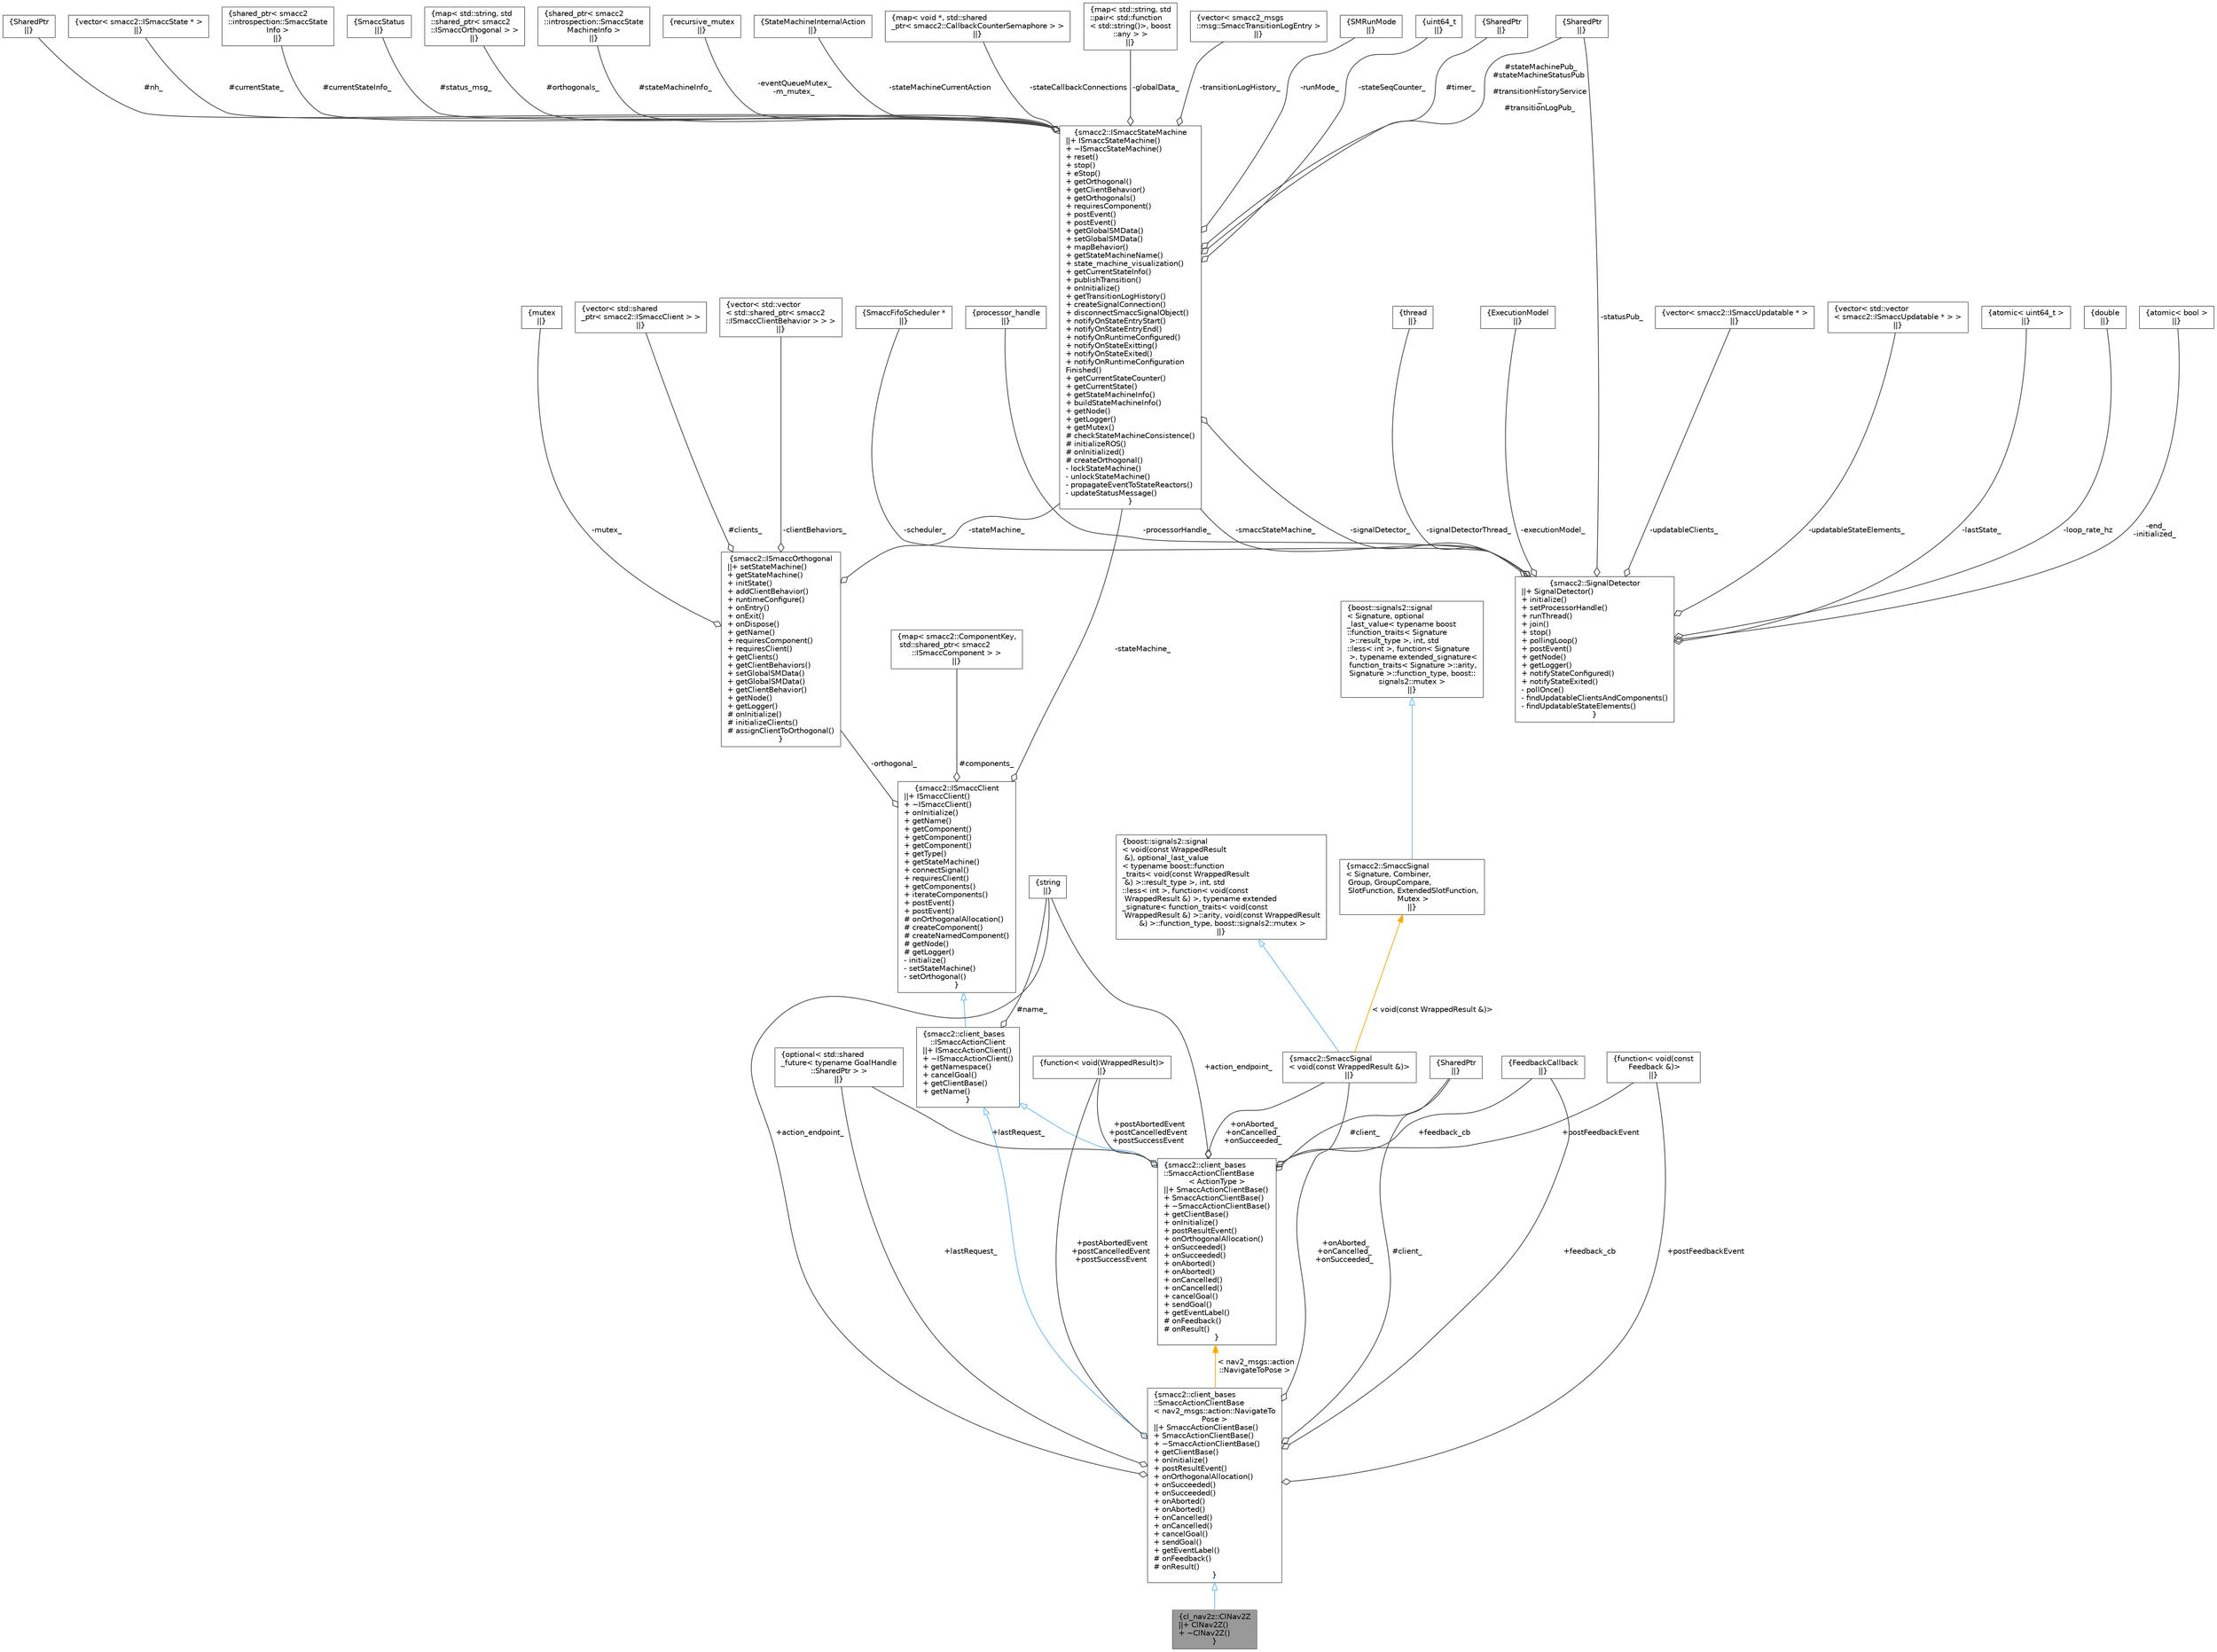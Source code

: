 digraph "cl_nav2z::ClNav2Z"
{
 // LATEX_PDF_SIZE
  bgcolor="transparent";
  edge [fontname=Helvetica,fontsize=10,labelfontname=Helvetica,labelfontsize=10];
  node [fontname=Helvetica,fontsize=10,shape=box,height=0.2,width=0.4];
  Node1 [label="{cl_nav2z::ClNav2Z\n||+ ClNav2Z()\l+ ~ClNav2Z()\l}",height=0.2,width=0.4,color="gray40", fillcolor="grey60", style="filled", fontcolor="black",tooltip=" "];
  Node2 -> Node1 [dir="back",color="steelblue1",style="solid",arrowtail="onormal"];
  Node2 [label="{smacc2::client_bases\l::SmaccActionClientBase\l\< nav2_msgs::action::NavigateTo\lPose \>\n||+ SmaccActionClientBase()\l+ SmaccActionClientBase()\l+ ~SmaccActionClientBase()\l+ getClientBase()\l+ onInitialize()\l+ postResultEvent()\l+ onOrthogonalAllocation()\l+ onSucceeded()\l+ onSucceeded()\l+ onAborted()\l+ onAborted()\l+ onCancelled()\l+ onCancelled()\l+ cancelGoal()\l+ sendGoal()\l+ getEventLabel()\l# onFeedback()\l# onResult()\l}",height=0.2,width=0.4,color="gray40", fillcolor="white", style="filled",URL="$classsmacc2_1_1client__bases_1_1SmaccActionClientBase.html",tooltip=" "];
  Node3 -> Node2 [dir="back",color="steelblue1",style="solid",arrowtail="onormal"];
  Node3 [label="{smacc2::client_bases\l::ISmaccActionClient\n||+ ISmaccActionClient()\l+ ~ISmaccActionClient()\l+ getNamespace()\l+ cancelGoal()\l+ getClientBase()\l+ getName()\l}",height=0.2,width=0.4,color="gray40", fillcolor="white", style="filled",URL="$classsmacc2_1_1client__bases_1_1ISmaccActionClient.html",tooltip=" "];
  Node4 -> Node3 [dir="back",color="steelblue1",style="solid",arrowtail="onormal"];
  Node4 [label="{smacc2::ISmaccClient\n||+ ISmaccClient()\l+ ~ISmaccClient()\l+ onInitialize()\l+ getName()\l+ getComponent()\l+ getComponent()\l+ getComponent()\l+ getType()\l+ getStateMachine()\l+ connectSignal()\l+ requiresClient()\l+ getComponents()\l+ iterateComponents()\l+ postEvent()\l+ postEvent()\l# onOrthogonalAllocation()\l# createComponent()\l# createNamedComponent()\l# getNode()\l# getLogger()\l- initialize()\l- setStateMachine()\l- setOrthogonal()\l}",height=0.2,width=0.4,color="gray40", fillcolor="white", style="filled",URL="$classsmacc2_1_1ISmaccClient.html",tooltip=" "];
  Node5 -> Node4 [color="grey25",style="solid",label=" #components_" ,arrowhead="odiamond"];
  Node5 [label="{map\< smacc2::ComponentKey,\l std::shared_ptr\< smacc2\l::ISmaccComponent \> \>\n||}",height=0.2,width=0.4,color="gray40", fillcolor="white", style="filled",tooltip=" "];
  Node6 -> Node4 [color="grey25",style="solid",label=" -stateMachine_" ,arrowhead="odiamond"];
  Node6 [label="{smacc2::ISmaccStateMachine\n||+ ISmaccStateMachine()\l+ ~ISmaccStateMachine()\l+ reset()\l+ stop()\l+ eStop()\l+ getOrthogonal()\l+ getClientBehavior()\l+ getOrthogonals()\l+ requiresComponent()\l+ postEvent()\l+ postEvent()\l+ getGlobalSMData()\l+ setGlobalSMData()\l+ mapBehavior()\l+ getStateMachineName()\l+ state_machine_visualization()\l+ getCurrentStateInfo()\l+ publishTransition()\l+ onInitialize()\l+ getTransitionLogHistory()\l+ createSignalConnection()\l+ disconnectSmaccSignalObject()\l+ notifyOnStateEntryStart()\l+ notifyOnStateEntryEnd()\l+ notifyOnRuntimeConfigured()\l+ notifyOnStateExitting()\l+ notifyOnStateExited()\l+ notifyOnRuntimeConfiguration\lFinished()\l+ getCurrentStateCounter()\l+ getCurrentState()\l+ getStateMachineInfo()\l+ buildStateMachineInfo()\l+ getNode()\l+ getLogger()\l+ getMutex()\l# checkStateMachineConsistence()\l# initializeROS()\l# onInitialized()\l# createOrthogonal()\l- lockStateMachine()\l- unlockStateMachine()\l- propagateEventToStateReactors()\l- updateStatusMessage()\l}",height=0.2,width=0.4,color="gray40", fillcolor="white", style="filled",URL="$classsmacc2_1_1ISmaccStateMachine.html",tooltip=" "];
  Node7 -> Node6 [color="grey25",style="solid",label=" #nh_" ,arrowhead="odiamond"];
  Node7 [label="{SharedPtr\n||}",height=0.2,width=0.4,color="gray40", fillcolor="white", style="filled",tooltip=" "];
  Node8 -> Node6 [color="grey25",style="solid",label=" #timer_" ,arrowhead="odiamond"];
  Node8 [label="{SharedPtr\n||}",height=0.2,width=0.4,color="gray40", fillcolor="white", style="filled",tooltip=" "];
  Node9 -> Node6 [color="grey25",style="solid",label=" #stateMachinePub_\n#stateMachineStatusPub\l_\n#transitionHistoryService\l_\n#transitionLogPub_" ,arrowhead="odiamond"];
  Node9 [label="{SharedPtr\n||}",height=0.2,width=0.4,color="gray40", fillcolor="white", style="filled",tooltip=" "];
  Node10 -> Node6 [color="grey25",style="solid",label=" #currentState_" ,arrowhead="odiamond"];
  Node10 [label="{vector\< smacc2::ISmaccState * \>\n||}",height=0.2,width=0.4,color="gray40", fillcolor="white", style="filled",tooltip=" "];
  Node11 -> Node6 [color="grey25",style="solid",label=" #currentStateInfo_" ,arrowhead="odiamond"];
  Node11 [label="{shared_ptr\< smacc2\l::introspection::SmaccState\lInfo \>\n||}",height=0.2,width=0.4,color="gray40", fillcolor="white", style="filled",tooltip=" "];
  Node12 -> Node6 [color="grey25",style="solid",label=" #status_msg_" ,arrowhead="odiamond"];
  Node12 [label="{SmaccStatus\n||}",height=0.2,width=0.4,color="gray40", fillcolor="white", style="filled",tooltip=" "];
  Node13 -> Node6 [color="grey25",style="solid",label=" #orthogonals_" ,arrowhead="odiamond"];
  Node13 [label="{map\< std::string, std\l::shared_ptr\< smacc2\l::ISmaccOrthogonal \> \>\n||}",height=0.2,width=0.4,color="gray40", fillcolor="white", style="filled",tooltip=" "];
  Node14 -> Node6 [color="grey25",style="solid",label=" #stateMachineInfo_" ,arrowhead="odiamond"];
  Node14 [label="{shared_ptr\< smacc2\l::introspection::SmaccState\lMachineInfo \>\n||}",height=0.2,width=0.4,color="gray40", fillcolor="white", style="filled",tooltip=" "];
  Node15 -> Node6 [color="grey25",style="solid",label=" -eventQueueMutex_\n-m_mutex_" ,arrowhead="odiamond"];
  Node15 [label="{recursive_mutex\n||}",height=0.2,width=0.4,color="gray40", fillcolor="white", style="filled",tooltip=" "];
  Node16 -> Node6 [color="grey25",style="solid",label=" -stateMachineCurrentAction" ,arrowhead="odiamond"];
  Node16 [label="{StateMachineInternalAction\n||}",height=0.2,width=0.4,color="gray40", fillcolor="white", style="filled",tooltip=" "];
  Node17 -> Node6 [color="grey25",style="solid",label=" -stateCallbackConnections" ,arrowhead="odiamond"];
  Node17 [label="{map\< void *, std::shared\l_ptr\< smacc2::CallbackCounterSemaphore \> \>\n||}",height=0.2,width=0.4,color="gray40", fillcolor="white", style="filled",tooltip=" "];
  Node18 -> Node6 [color="grey25",style="solid",label=" -globalData_" ,arrowhead="odiamond"];
  Node18 [label="{map\< std::string, std\l::pair\< std::function\l\< std::string()\>, boost\l::any \> \>\n||}",height=0.2,width=0.4,color="gray40", fillcolor="white", style="filled",tooltip=" "];
  Node19 -> Node6 [color="grey25",style="solid",label=" -transitionLogHistory_" ,arrowhead="odiamond"];
  Node19 [label="{vector\< smacc2_msgs\l::msg::SmaccTransitionLogEntry \>\n||}",height=0.2,width=0.4,color="gray40", fillcolor="white", style="filled",tooltip=" "];
  Node20 -> Node6 [color="grey25",style="solid",label=" -runMode_" ,arrowhead="odiamond"];
  Node20 [label="{SMRunMode\n||}",height=0.2,width=0.4,color="gray40", fillcolor="white", style="filled",tooltip=" "];
  Node21 -> Node6 [color="grey25",style="solid",label=" -signalDetector_" ,arrowhead="odiamond"];
  Node21 [label="{smacc2::SignalDetector\n||+ SignalDetector()\l+ initialize()\l+ setProcessorHandle()\l+ runThread()\l+ join()\l+ stop()\l+ pollingLoop()\l+ postEvent()\l+ getNode()\l+ getLogger()\l+ notifyStateConfigured()\l+ notifyStateExited()\l- pollOnce()\l- findUpdatableClientsAndComponents()\l- findUpdatableStateElements()\l}",height=0.2,width=0.4,color="gray40", fillcolor="white", style="filled",URL="$classsmacc2_1_1SignalDetector.html",tooltip=" "];
  Node6 -> Node21 [color="grey25",style="solid",label=" -smaccStateMachine_" ,arrowhead="odiamond"];
  Node22 -> Node21 [color="grey25",style="solid",label=" -updatableClients_" ,arrowhead="odiamond"];
  Node22 [label="{vector\< smacc2::ISmaccUpdatable * \>\n||}",height=0.2,width=0.4,color="gray40", fillcolor="white", style="filled",tooltip=" "];
  Node23 -> Node21 [color="grey25",style="solid",label=" -updatableStateElements_" ,arrowhead="odiamond"];
  Node23 [label="{vector\< std::vector\l\< smacc2::ISmaccUpdatable * \> \>\n||}",height=0.2,width=0.4,color="gray40", fillcolor="white", style="filled",tooltip=" "];
  Node24 -> Node21 [color="grey25",style="solid",label=" -lastState_" ,arrowhead="odiamond"];
  Node24 [label="{atomic\< uint64_t \>\n||}",height=0.2,width=0.4,color="gray40", fillcolor="white", style="filled",tooltip=" "];
  Node25 -> Node21 [color="grey25",style="solid",label=" -loop_rate_hz" ,arrowhead="odiamond"];
  Node25 [label="{double\n||}",height=0.2,width=0.4,color="gray40", fillcolor="white", style="filled",tooltip=" "];
  Node26 -> Node21 [color="grey25",style="solid",label=" -end_\n-initialized_" ,arrowhead="odiamond"];
  Node26 [label="{atomic\< bool \>\n||}",height=0.2,width=0.4,color="gray40", fillcolor="white", style="filled",tooltip=" "];
  Node9 -> Node21 [color="grey25",style="solid",label=" -statusPub_" ,arrowhead="odiamond"];
  Node27 -> Node21 [color="grey25",style="solid",label=" -scheduler_" ,arrowhead="odiamond"];
  Node27 [label="{SmaccFifoScheduler *\n||}",height=0.2,width=0.4,color="gray40", fillcolor="white", style="filled",tooltip=" "];
  Node28 -> Node21 [color="grey25",style="solid",label=" -processorHandle_" ,arrowhead="odiamond"];
  Node28 [label="{processor_handle\n||}",height=0.2,width=0.4,color="gray40", fillcolor="white", style="filled",tooltip=" "];
  Node29 -> Node21 [color="grey25",style="solid",label=" -signalDetectorThread_" ,arrowhead="odiamond"];
  Node29 [label="{thread\n||}",height=0.2,width=0.4,color="gray40", fillcolor="white", style="filled",tooltip=" "];
  Node30 -> Node21 [color="grey25",style="solid",label=" -executionModel_" ,arrowhead="odiamond"];
  Node30 [label="{ExecutionModel\n||}",height=0.2,width=0.4,color="gray40", fillcolor="white", style="filled",tooltip=" "];
  Node31 -> Node6 [color="grey25",style="solid",label=" -stateSeqCounter_" ,arrowhead="odiamond"];
  Node31 [label="{uint64_t\n||}",height=0.2,width=0.4,color="gray40", fillcolor="white", style="filled",tooltip=" "];
  Node32 -> Node4 [color="grey25",style="solid",label=" -orthogonal_" ,arrowhead="odiamond"];
  Node32 [label="{smacc2::ISmaccOrthogonal\n||+ setStateMachine()\l+ getStateMachine()\l+ initState()\l+ addClientBehavior()\l+ runtimeConfigure()\l+ onEntry()\l+ onExit()\l+ onDispose()\l+ getName()\l+ requiresComponent()\l+ requiresClient()\l+ getClients()\l+ getClientBehaviors()\l+ setGlobalSMData()\l+ getGlobalSMData()\l+ getClientBehavior()\l+ getNode()\l+ getLogger()\l# onInitialize()\l# initializeClients()\l# assignClientToOrthogonal()\l}",height=0.2,width=0.4,color="gray40", fillcolor="white", style="filled",URL="$classsmacc2_1_1ISmaccOrthogonal.html",tooltip=" "];
  Node33 -> Node32 [color="grey25",style="solid",label=" #clients_" ,arrowhead="odiamond"];
  Node33 [label="{vector\< std::shared\l_ptr\< smacc2::ISmaccClient \> \>\n||}",height=0.2,width=0.4,color="gray40", fillcolor="white", style="filled",tooltip=" "];
  Node6 -> Node32 [color="grey25",style="solid",label=" -stateMachine_" ,arrowhead="odiamond"];
  Node34 -> Node32 [color="grey25",style="solid",label=" -clientBehaviors_" ,arrowhead="odiamond"];
  Node34 [label="{vector\< std::vector\l\< std::shared_ptr\< smacc2\l::ISmaccClientBehavior \> \> \>\n||}",height=0.2,width=0.4,color="gray40", fillcolor="white", style="filled",tooltip=" "];
  Node35 -> Node32 [color="grey25",style="solid",label=" -mutex_" ,arrowhead="odiamond"];
  Node35 [label="{mutex\n||}",height=0.2,width=0.4,color="gray40", fillcolor="white", style="filled",tooltip=" "];
  Node36 -> Node3 [color="grey25",style="solid",label=" #name_" ,arrowhead="odiamond"];
  Node36 [label="{string\n||}",height=0.2,width=0.4,color="gray40", fillcolor="white", style="filled",tooltip=" "];
  Node36 -> Node2 [color="grey25",style="solid",label=" +action_endpoint_" ,arrowhead="odiamond"];
  Node37 -> Node2 [color="grey25",style="solid",label=" +lastRequest_" ,arrowhead="odiamond"];
  Node37 [label="{optional\< std::shared\l_future\< typename GoalHandle\l::SharedPtr \> \>\n||}",height=0.2,width=0.4,color="gray40", fillcolor="white", style="filled",tooltip=" "];
  Node38 -> Node2 [color="grey25",style="solid",label=" +onAborted_\n+onCancelled_\n+onSucceeded_" ,arrowhead="odiamond"];
  Node38 [label="{smacc2::SmaccSignal\l\< void(const WrappedResult &)\>\n||}",height=0.2,width=0.4,color="gray40", fillcolor="white", style="filled",URL="$classsmacc2_1_1SmaccSignal.html",tooltip=" "];
  Node39 -> Node38 [dir="back",color="steelblue1",style="solid",arrowtail="onormal"];
  Node39 [label="{boost::signals2::signal\l\< void(const WrappedResult\l &), optional_last_value\l\< typename boost::function\l_traits\< void(const WrappedResult\l &) \>::result_type \>, int, std\l::less\< int \>, function\< void(const\l WrappedResult &) \>, typename extended\l_signature\< function_traits\< void(const\l WrappedResult &) \>::arity, void(const WrappedResult\l &) \>::function_type, boost::signals2::mutex \>\n||}",height=0.2,width=0.4,color="gray40", fillcolor="white", style="filled",tooltip=" "];
  Node40 -> Node38 [dir="back",color="orange",style="solid",label=" \< void(const WrappedResult &)\>" ];
  Node40 [label="{smacc2::SmaccSignal\l\< Signature, Combiner,\l Group, GroupCompare,\l SlotFunction, ExtendedSlotFunction,\l Mutex \>\n||}",height=0.2,width=0.4,color="gray40", fillcolor="white", style="filled",URL="$classsmacc2_1_1SmaccSignal.html",tooltip=" "];
  Node41 -> Node40 [dir="back",color="steelblue1",style="solid",arrowtail="onormal"];
  Node41 [label="{boost::signals2::signal\l\< Signature, optional\l_last_value\< typename boost\l::function_traits\< Signature\l \>::result_type \>, int, std\l::less\< int \>, function\< Signature\l \>, typename extended_signature\<\l function_traits\< Signature \>::arity,\l Signature \>::function_type, boost::\lsignals2::mutex \>\n||}",height=0.2,width=0.4,color="gray40", fillcolor="white", style="filled",tooltip=" "];
  Node42 -> Node2 [color="grey25",style="solid",label=" +postAbortedEvent\n+postCancelledEvent\n+postSuccessEvent" ,arrowhead="odiamond"];
  Node42 [label="{function\< void(WrappedResult)\>\n||}",height=0.2,width=0.4,color="gray40", fillcolor="white", style="filled",tooltip=" "];
  Node43 -> Node2 [color="grey25",style="solid",label=" +postFeedbackEvent" ,arrowhead="odiamond"];
  Node43 [label="{function\< void(const\l Feedback &)\>\n||}",height=0.2,width=0.4,color="gray40", fillcolor="white", style="filled",tooltip=" "];
  Node44 -> Node2 [color="grey25",style="solid",label=" +feedback_cb" ,arrowhead="odiamond"];
  Node44 [label="{FeedbackCallback\n||}",height=0.2,width=0.4,color="gray40", fillcolor="white", style="filled",tooltip=" "];
  Node45 -> Node2 [color="grey25",style="solid",label=" #client_" ,arrowhead="odiamond"];
  Node45 [label="{SharedPtr\n||}",height=0.2,width=0.4,color="gray40", fillcolor="white", style="filled",tooltip=" "];
  Node46 -> Node2 [dir="back",color="orange",style="solid",label=" \< nav2_msgs::action\l::NavigateToPose \>" ];
  Node46 [label="{smacc2::client_bases\l::SmaccActionClientBase\l\< ActionType \>\n||+ SmaccActionClientBase()\l+ SmaccActionClientBase()\l+ ~SmaccActionClientBase()\l+ getClientBase()\l+ onInitialize()\l+ postResultEvent()\l+ onOrthogonalAllocation()\l+ onSucceeded()\l+ onSucceeded()\l+ onAborted()\l+ onAborted()\l+ onCancelled()\l+ onCancelled()\l+ cancelGoal()\l+ sendGoal()\l+ getEventLabel()\l# onFeedback()\l# onResult()\l}",height=0.2,width=0.4,color="gray40", fillcolor="white", style="filled",URL="$classsmacc2_1_1client__bases_1_1SmaccActionClientBase.html",tooltip=" "];
  Node3 -> Node46 [dir="back",color="steelblue1",style="solid",arrowtail="onormal"];
  Node36 -> Node46 [color="grey25",style="solid",label=" +action_endpoint_" ,arrowhead="odiamond"];
  Node37 -> Node46 [color="grey25",style="solid",label=" +lastRequest_" ,arrowhead="odiamond"];
  Node38 -> Node46 [color="grey25",style="solid",label=" +onAborted_\n+onCancelled_\n+onSucceeded_" ,arrowhead="odiamond"];
  Node42 -> Node46 [color="grey25",style="solid",label=" +postAbortedEvent\n+postCancelledEvent\n+postSuccessEvent" ,arrowhead="odiamond"];
  Node43 -> Node46 [color="grey25",style="solid",label=" +postFeedbackEvent" ,arrowhead="odiamond"];
  Node44 -> Node46 [color="grey25",style="solid",label=" +feedback_cb" ,arrowhead="odiamond"];
  Node45 -> Node46 [color="grey25",style="solid",label=" #client_" ,arrowhead="odiamond"];
}
